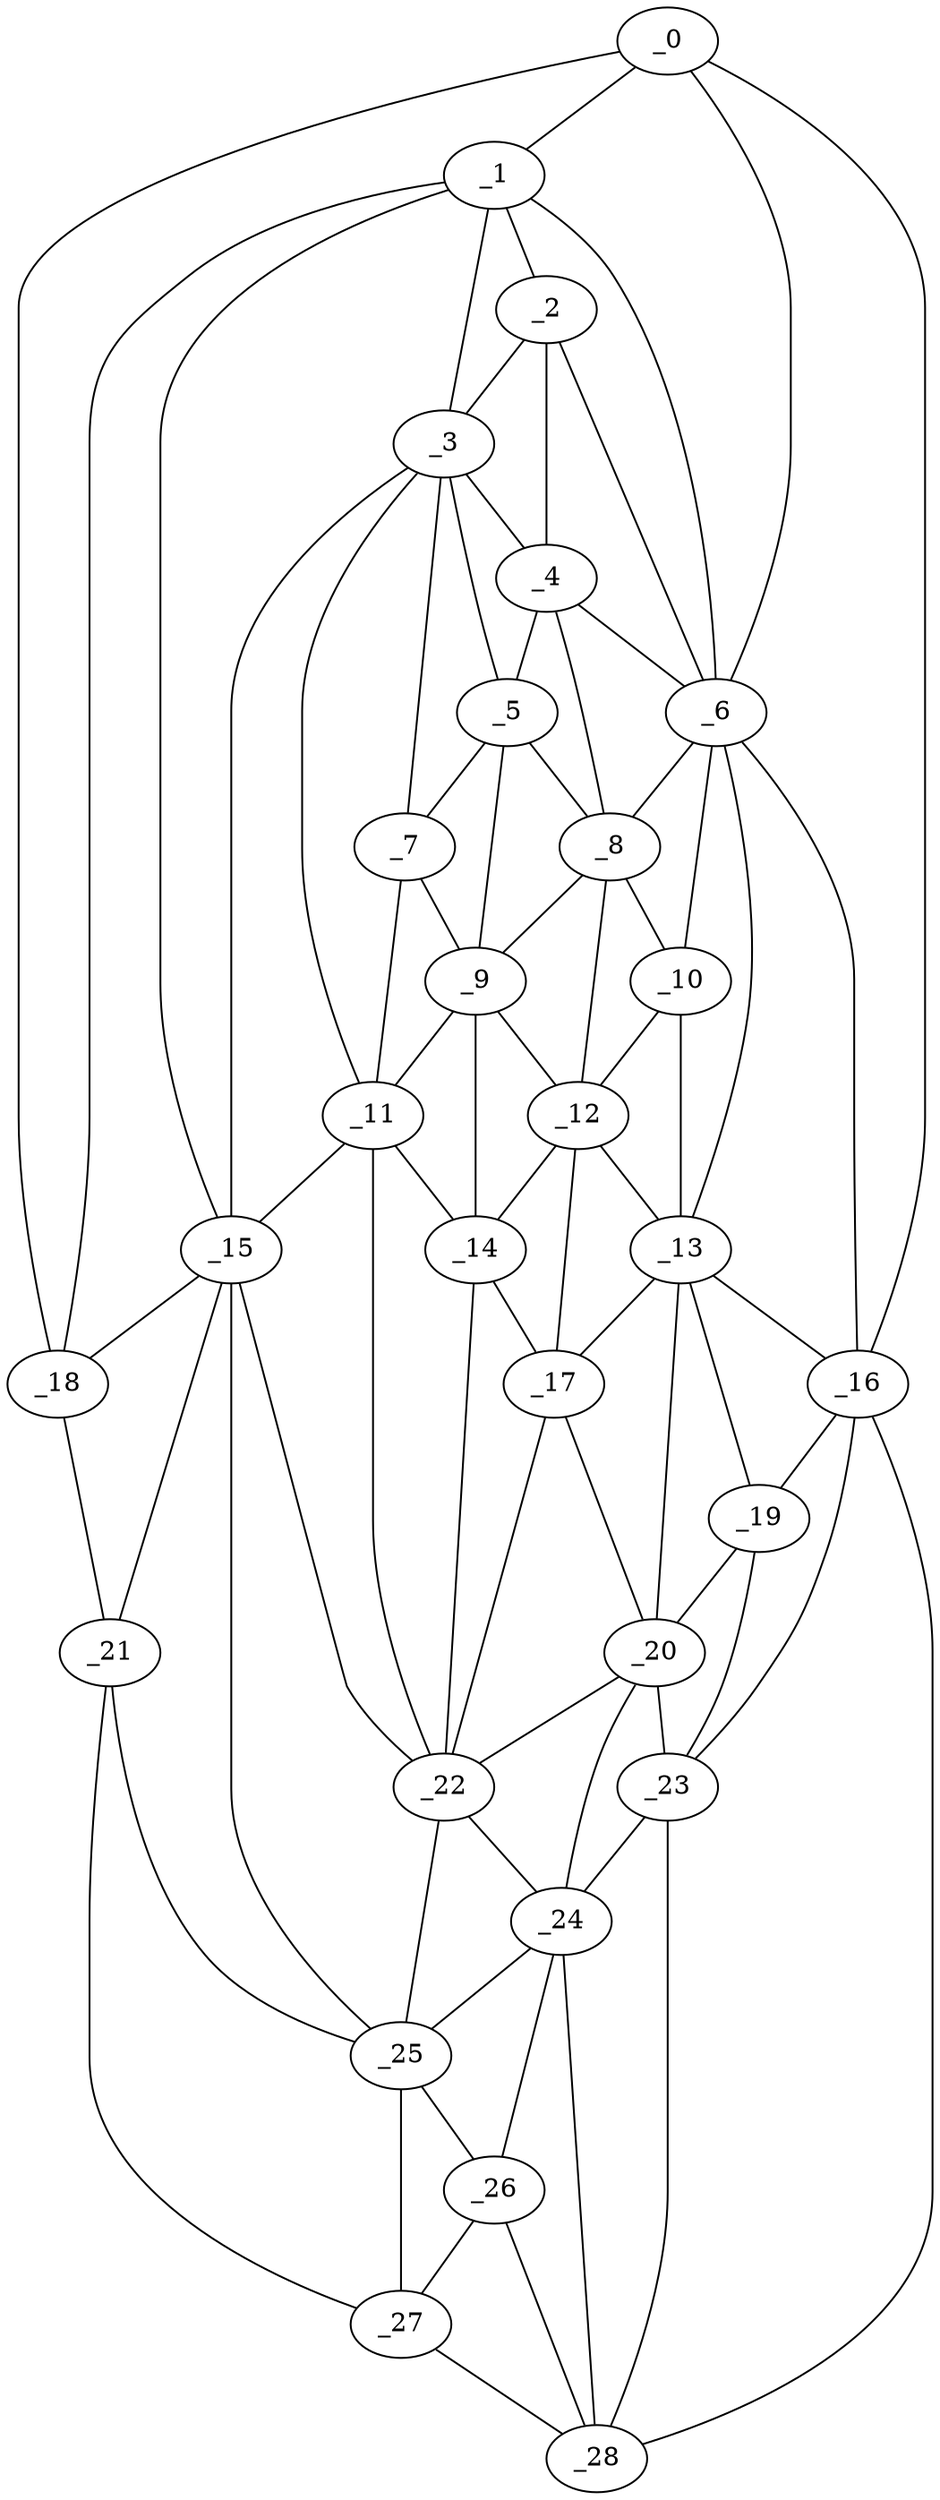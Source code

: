 graph "obj98__105.gxl" {
	_0	 [x=8,
		y=83];
	_1	 [x=27,
		y=72];
	_0 -- _1	 [valence=2];
	_6	 [x=48,
		y=47];
	_0 -- _6	 [valence=2];
	_16	 [x=69,
		y=8];
	_0 -- _16	 [valence=1];
	_18	 [x=69,
		y=120];
	_0 -- _18	 [valence=1];
	_2	 [x=33,
		y=68];
	_1 -- _2	 [valence=2];
	_3	 [x=40,
		y=68];
	_1 -- _3	 [valence=2];
	_1 -- _6	 [valence=1];
	_15	 [x=68,
		y=89];
	_1 -- _15	 [valence=2];
	_1 -- _18	 [valence=1];
	_2 -- _3	 [valence=2];
	_4	 [x=43,
		y=58];
	_2 -- _4	 [valence=2];
	_2 -- _6	 [valence=2];
	_3 -- _4	 [valence=2];
	_5	 [x=46,
		y=64];
	_3 -- _5	 [valence=1];
	_7	 [x=51,
		y=68];
	_3 -- _7	 [valence=2];
	_11	 [x=59,
		y=72];
	_3 -- _11	 [valence=1];
	_3 -- _15	 [valence=1];
	_4 -- _5	 [valence=2];
	_4 -- _6	 [valence=1];
	_8	 [x=52,
		y=55];
	_4 -- _8	 [valence=2];
	_5 -- _7	 [valence=2];
	_5 -- _8	 [valence=2];
	_9	 [x=56,
		y=59];
	_5 -- _9	 [valence=2];
	_6 -- _8	 [valence=1];
	_10	 [x=58,
		y=48];
	_6 -- _10	 [valence=2];
	_13	 [x=62,
		y=42];
	_6 -- _13	 [valence=1];
	_6 -- _16	 [valence=2];
	_7 -- _9	 [valence=2];
	_7 -- _11	 [valence=2];
	_8 -- _9	 [valence=2];
	_8 -- _10	 [valence=1];
	_12	 [x=60,
		y=52];
	_8 -- _12	 [valence=2];
	_9 -- _11	 [valence=2];
	_9 -- _12	 [valence=2];
	_14	 [x=68,
		y=55];
	_9 -- _14	 [valence=2];
	_10 -- _12	 [valence=2];
	_10 -- _13	 [valence=1];
	_11 -- _14	 [valence=2];
	_11 -- _15	 [valence=2];
	_22	 [x=77,
		y=53];
	_11 -- _22	 [valence=1];
	_12 -- _13	 [valence=1];
	_12 -- _14	 [valence=1];
	_17	 [x=69,
		y=43];
	_12 -- _17	 [valence=2];
	_13 -- _16	 [valence=1];
	_13 -- _17	 [valence=2];
	_19	 [x=74,
		y=25];
	_13 -- _19	 [valence=2];
	_20	 [x=75,
		y=36];
	_13 -- _20	 [valence=1];
	_14 -- _17	 [valence=2];
	_14 -- _22	 [valence=2];
	_15 -- _18	 [valence=2];
	_21	 [x=75,
		y=114];
	_15 -- _21	 [valence=2];
	_15 -- _22	 [valence=2];
	_25	 [x=104,
		y=43];
	_15 -- _25	 [valence=2];
	_16 -- _19	 [valence=1];
	_23	 [x=83,
		y=26];
	_16 -- _23	 [valence=2];
	_28	 [x=124,
		y=15];
	_16 -- _28	 [valence=1];
	_17 -- _20	 [valence=2];
	_17 -- _22	 [valence=1];
	_18 -- _21	 [valence=1];
	_19 -- _20	 [valence=1];
	_19 -- _23	 [valence=2];
	_20 -- _22	 [valence=2];
	_20 -- _23	 [valence=2];
	_24	 [x=95,
		y=30];
	_20 -- _24	 [valence=2];
	_21 -- _25	 [valence=1];
	_27	 [x=122,
		y=25];
	_21 -- _27	 [valence=1];
	_22 -- _24	 [valence=2];
	_22 -- _25	 [valence=1];
	_23 -- _24	 [valence=2];
	_23 -- _28	 [valence=1];
	_24 -- _25	 [valence=2];
	_26	 [x=117,
		y=25];
	_24 -- _26	 [valence=2];
	_24 -- _28	 [valence=2];
	_25 -- _26	 [valence=2];
	_25 -- _27	 [valence=2];
	_26 -- _27	 [valence=2];
	_26 -- _28	 [valence=2];
	_27 -- _28	 [valence=1];
}
